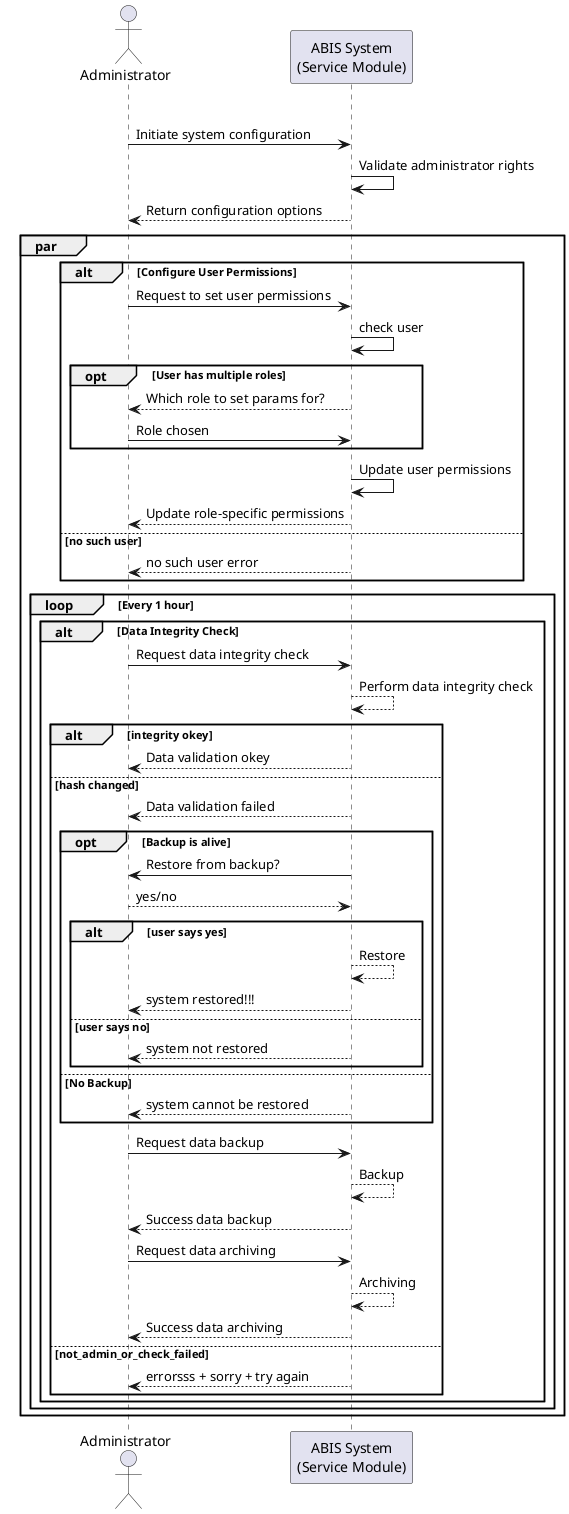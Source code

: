 
@startuml 70
actor Administrator as A
participant "ABIS System\n(Service Module)" as ABIS

alt Login_as_admin_okkk

A -> ABIS : Initiate system configuration
ABIS -> ABIS : Validate administrator rights
ABIS --> A : Return configuration options

par


alt Configure User Permissions
    A -> ABIS : Request to set user permissions
    ABIS -> ABIS : check user

        opt User has multiple roles
            ABIS --> A : Which role to set params for?
            A -> ABIS : Role chosen
        end
                    ABIS -> ABIS : Update user permissions
            ABIS --> A : Update role-specific permissions
    else no such user
        ABIS --> A : no such user error
      
end


loop Every 1 hour
alt Data Integrity Check
    
    A -> ABIS : Request data integrity check
    ABIS -->  ABIS : Perform data integrity check
    alt integrity okey
        ABIS --> A : Data validation okey
      else hash changed
        ABIS --> A : Data validation failed
        opt Backup is alive
          
          ABIS -> A : Restore from backup?
          A --> ABIS : yes/no
          alt user says yes
          ABIS -->  ABIS : Restore
          ABIS --> A : system restored!!!
          else user says no
          ABIS --> A : system not restored
          end
        else No Backup
        ABIS --> A : system cannot be restored
        end
      
        
        
    A -> ABIS : Request data backup
    ABIS -->  ABIS : Backup
    ABIS --> A : Success data backup

    A -> ABIS : Request data archiving
    ABIS -->  ABIS : Archiving
    ABIS --> A : Success data archiving





else not_admin_or_check_failed
ABIS --> A : errorsss + sorry + try again

end

end
end
end



@enduml


